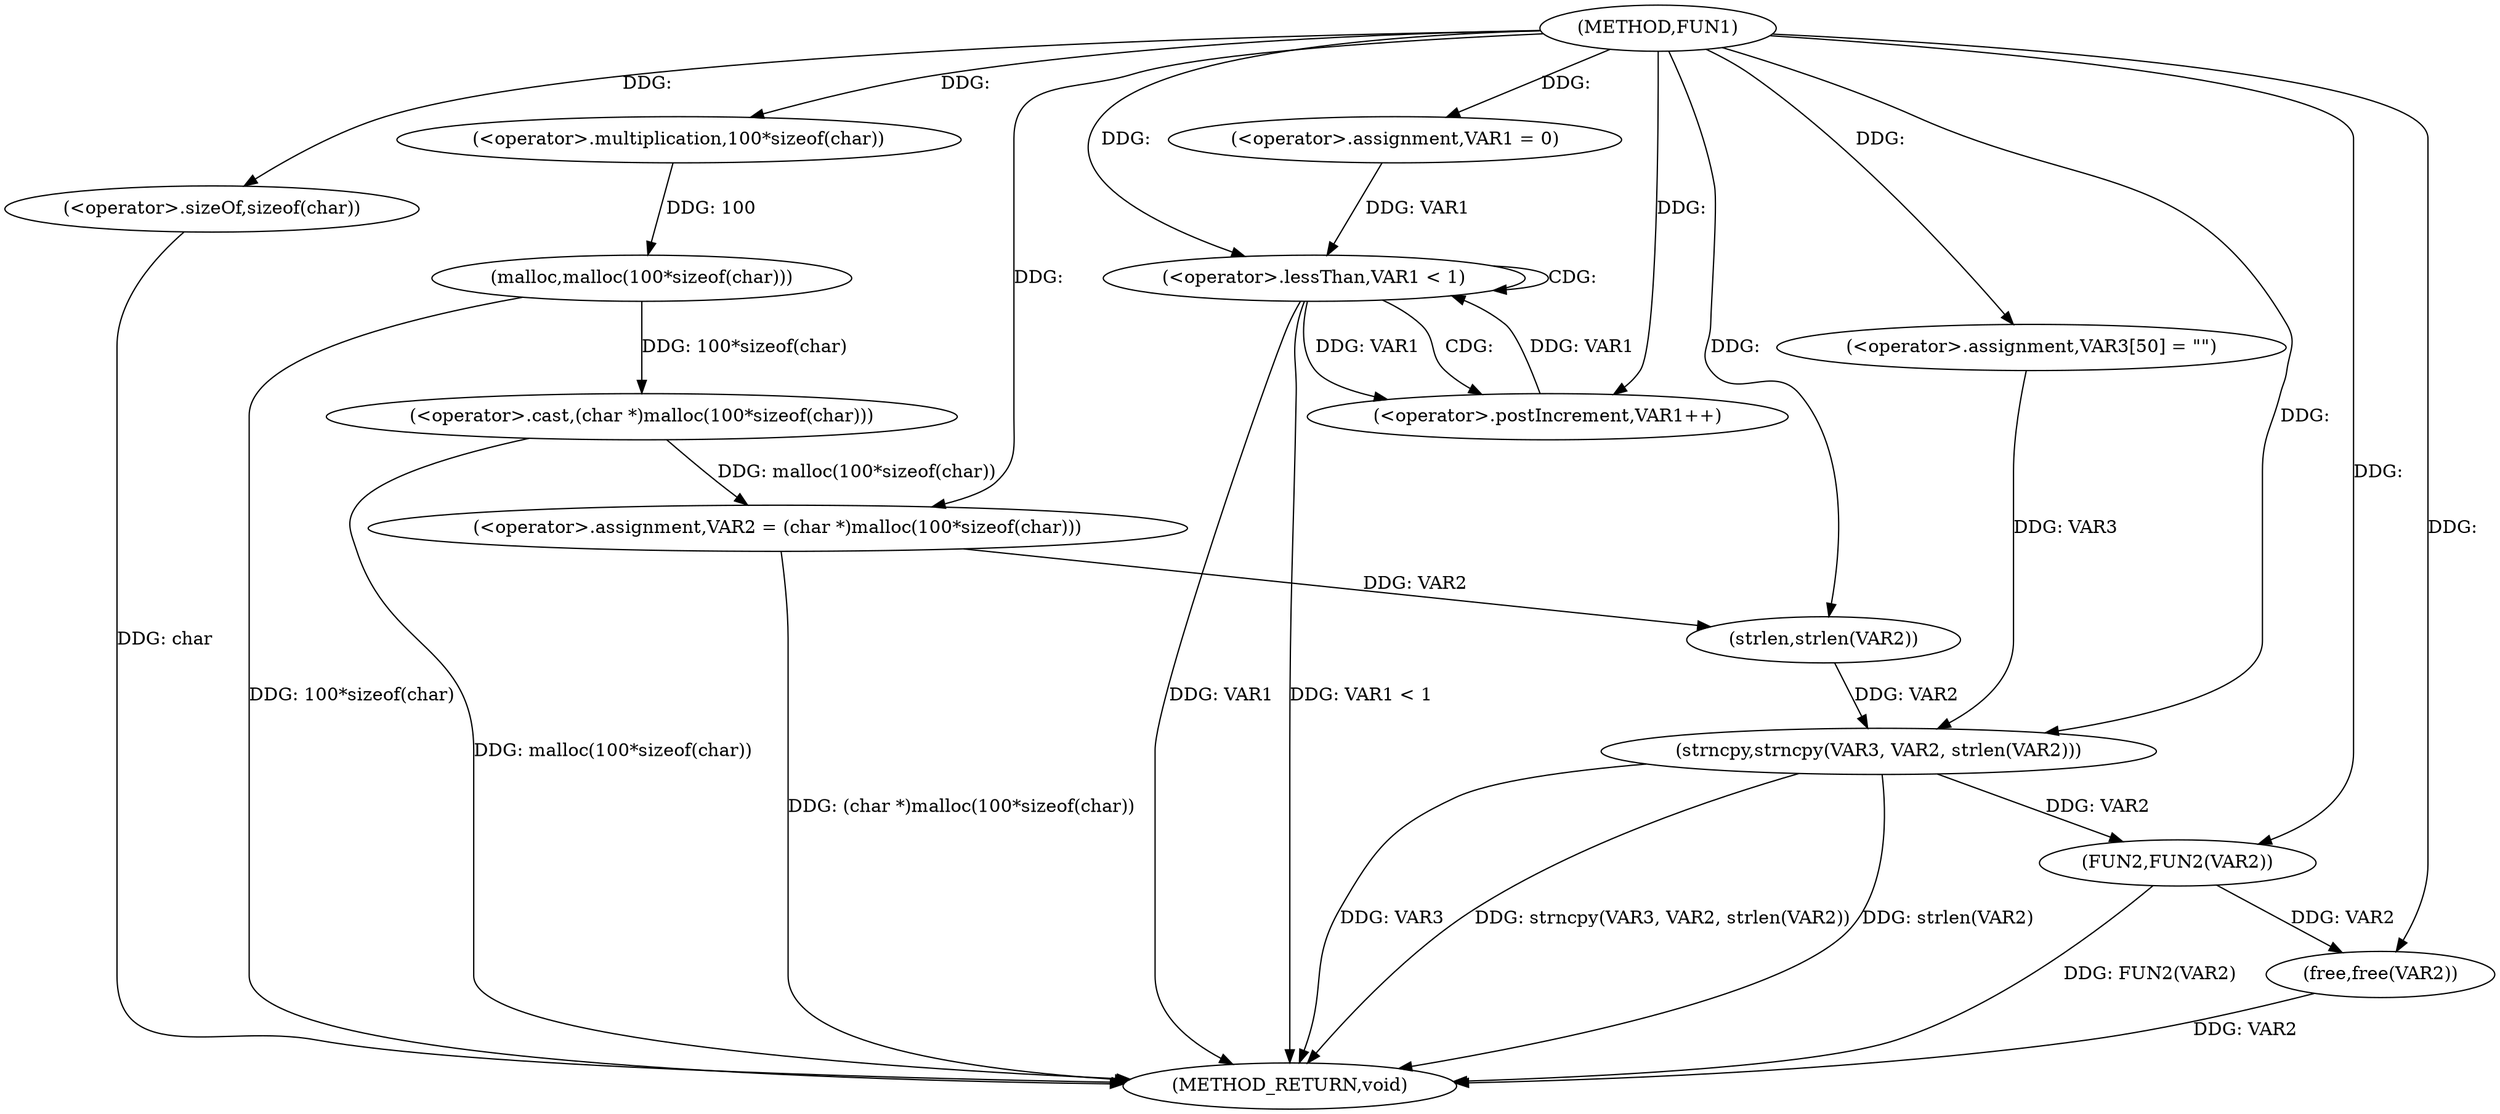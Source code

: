 digraph FUN1 {  
"1000100" [label = "(METHOD,FUN1)" ]
"1000137" [label = "(METHOD_RETURN,void)" ]
"1000104" [label = "(<operator>.assignment,VAR2 = (char *)malloc(100*sizeof(char)))" ]
"1000106" [label = "(<operator>.cast,(char *)malloc(100*sizeof(char)))" ]
"1000108" [label = "(malloc,malloc(100*sizeof(char)))" ]
"1000109" [label = "(<operator>.multiplication,100*sizeof(char))" ]
"1000111" [label = "(<operator>.sizeOf,sizeof(char))" ]
"1000114" [label = "(<operator>.assignment,VAR1 = 0)" ]
"1000117" [label = "(<operator>.lessThan,VAR1 < 1)" ]
"1000120" [label = "(<operator>.postIncrement,VAR1++)" ]
"1000125" [label = "(<operator>.assignment,VAR3[50] = \"\")" ]
"1000128" [label = "(strncpy,strncpy(VAR3, VAR2, strlen(VAR2)))" ]
"1000131" [label = "(strlen,strlen(VAR2))" ]
"1000133" [label = "(FUN2,FUN2(VAR2))" ]
"1000135" [label = "(free,free(VAR2))" ]
  "1000117" -> "1000137"  [ label = "DDG: VAR1 < 1"] 
  "1000106" -> "1000137"  [ label = "DDG: malloc(100*sizeof(char))"] 
  "1000128" -> "1000137"  [ label = "DDG: VAR3"] 
  "1000117" -> "1000137"  [ label = "DDG: VAR1"] 
  "1000135" -> "1000137"  [ label = "DDG: VAR2"] 
  "1000128" -> "1000137"  [ label = "DDG: strncpy(VAR3, VAR2, strlen(VAR2))"] 
  "1000128" -> "1000137"  [ label = "DDG: strlen(VAR2)"] 
  "1000133" -> "1000137"  [ label = "DDG: FUN2(VAR2)"] 
  "1000111" -> "1000137"  [ label = "DDG: char"] 
  "1000104" -> "1000137"  [ label = "DDG: (char *)malloc(100*sizeof(char))"] 
  "1000108" -> "1000137"  [ label = "DDG: 100*sizeof(char)"] 
  "1000106" -> "1000104"  [ label = "DDG: malloc(100*sizeof(char))"] 
  "1000100" -> "1000104"  [ label = "DDG: "] 
  "1000108" -> "1000106"  [ label = "DDG: 100*sizeof(char)"] 
  "1000109" -> "1000108"  [ label = "DDG: 100"] 
  "1000100" -> "1000109"  [ label = "DDG: "] 
  "1000100" -> "1000111"  [ label = "DDG: "] 
  "1000100" -> "1000114"  [ label = "DDG: "] 
  "1000114" -> "1000117"  [ label = "DDG: VAR1"] 
  "1000120" -> "1000117"  [ label = "DDG: VAR1"] 
  "1000100" -> "1000117"  [ label = "DDG: "] 
  "1000117" -> "1000120"  [ label = "DDG: VAR1"] 
  "1000100" -> "1000120"  [ label = "DDG: "] 
  "1000100" -> "1000125"  [ label = "DDG: "] 
  "1000125" -> "1000128"  [ label = "DDG: VAR3"] 
  "1000100" -> "1000128"  [ label = "DDG: "] 
  "1000131" -> "1000128"  [ label = "DDG: VAR2"] 
  "1000104" -> "1000131"  [ label = "DDG: VAR2"] 
  "1000100" -> "1000131"  [ label = "DDG: "] 
  "1000128" -> "1000133"  [ label = "DDG: VAR2"] 
  "1000100" -> "1000133"  [ label = "DDG: "] 
  "1000133" -> "1000135"  [ label = "DDG: VAR2"] 
  "1000100" -> "1000135"  [ label = "DDG: "] 
  "1000117" -> "1000120"  [ label = "CDG: "] 
  "1000117" -> "1000117"  [ label = "CDG: "] 
}
